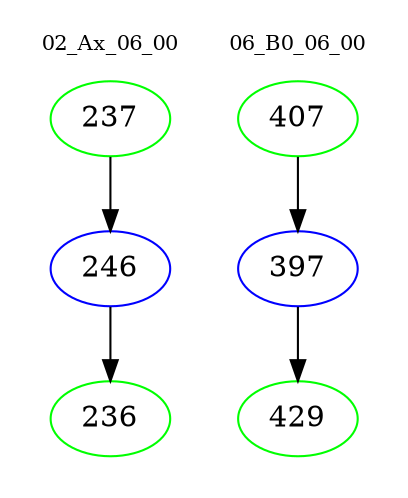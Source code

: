 digraph{
subgraph cluster_0 {
color = white
label = "02_Ax_06_00";
fontsize=10;
T0_237 [label="237", color="green"]
T0_237 -> T0_246 [color="black"]
T0_246 [label="246", color="blue"]
T0_246 -> T0_236 [color="black"]
T0_236 [label="236", color="green"]
}
subgraph cluster_1 {
color = white
label = "06_B0_06_00";
fontsize=10;
T1_407 [label="407", color="green"]
T1_407 -> T1_397 [color="black"]
T1_397 [label="397", color="blue"]
T1_397 -> T1_429 [color="black"]
T1_429 [label="429", color="green"]
}
}
